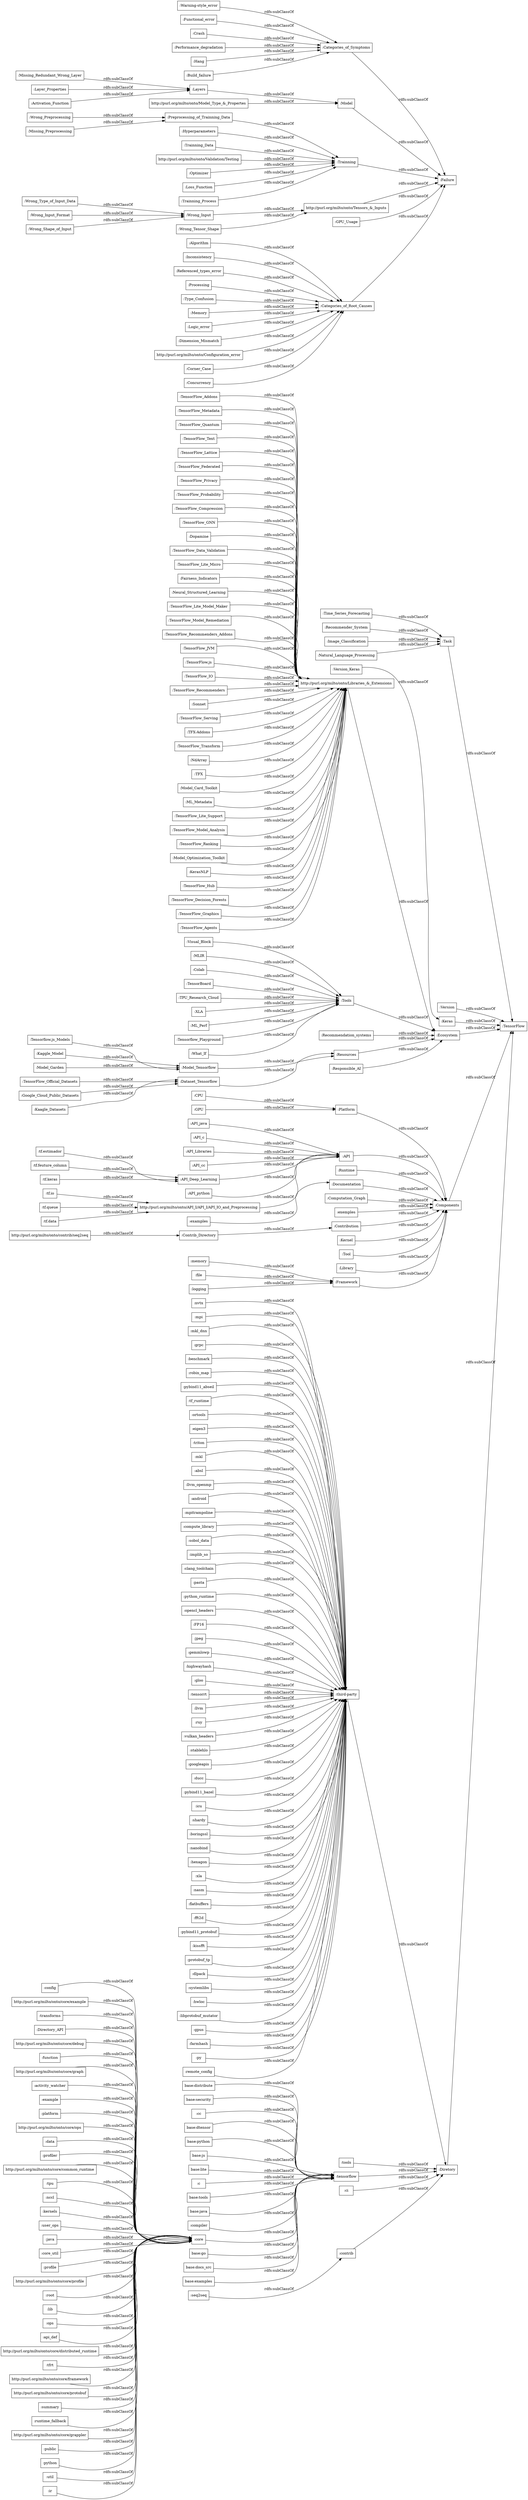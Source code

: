 digraph ar2dtool_diagram { 
rankdir=LR;
size="1000"
node [shape = rectangle, color="black"]; ":compute_library" "http://purl.org/milto/onto/core/common_runtime" ":tpu" "base:lite" ":tf.keras" ":Version_Keras" ":nccl" ":Tools" ":exemples" ":Algorithm" ":file" ":TensorFlow.js" ":c" ":kernels" ":highwayhash" ":contrib" ":Wrong_Shape_of_Input" ":gloo" ":Diretory" ":user_ops" ":Contrib_Directory" ":TensorFlow_IO" ":Documentation" ":tf.data" ":Kernel" ":tensorrt" ":llvm" ":java" ":core_util" ":profile" "http://purl.org/milto/onto/core/profile" ":ci" ":TensorFlow_Recommenders" ":Categories_of_Symptoms" ":Tool" ":ruy" "base:tools" ":Preprocessing_of_Trainning_Data" ":Image_Classification" ":Wrong_Type_of_Input_Data" ":Sonnet" ":vulkan_headers" ":stablehlo" ":Version" ":root" ":Natural_Language_Processing" ":Hyperparameters" ":Library" ":lib" ":ops" "base:java" ":TensorFlow_Serving" ":Model_Garden" ":googleapis" ":ducc" ":api_def" ":Tensorflow.js_Models" "http://purl.org/milto/onto/core/distributed_runtime" ":pybind11_bazel" ":TFX-Addons" ":CPU" ":TensorFlow_Transform" ":GPU" "http://purl.org/milto/onto/Conﬁguration_error" ":icu" ":tf.io" ":tfrt" ":Trainning_Data" ":NdArray" ":Responsible_AI" ":tf.queue" "http://purl.org/milto/onto/core/framework" ":shardy" ":TFX" "http://purl.org/milto/onto/core/protobuf" ":summary" ":boringssl" ":Corner_Case" ":nanobind" ":Model_Card_Toolkit" ":API_cc" ":Contribution" ":ML_Metadata" ":hexagon" ":compiler" ":Tensorflow_Playground" ":xla" ":tf.estimador" ":nasm" ":API_Deep_Learning" ":flatbuffers" ":tf.feuture_column" ":TensorFlow_Lite_Support" ":runtime_fallback" "http://purl.org/milto/onto/Validation/Testing" ":TensorFlow_Model_Analysis" ":fft2d" ":tensorflow" "http://purl.org/milto/onto/contrib/seq2seq" ":Kaagle_Datasets" ":Optimizer" ":pybind11_protobuf" ":Hang" ":TensorFlow_Ranking" "http://purl.org/milto/onto/core/grappler" ":core" ":Wrong_Input" ":Concurrency" ":kissfft" ":Wrong_Input_Format" ":TensorFlow_Official_Datasets" "base:go" ":protobuf_tp" ":Resources" ":Framework" ":Activation_Function" ":Wrong_Preprocessing" ":Task" ":What_If" ":Keras" ":Model_Optimization_Toolkit" ":public" ":dlpack" ":Missing_Preprocessing" ":Inconsistency" ":KerasNLP" ":systemlibs" ":Visual_Block" ":TensorFlow_Hub" ":tools" ":hwloc" ":MLIR" ":libprotobuf_mutator" ":Colab" ":gpus" ":Layers" ":TensorFlow_Decision_Forests" ":TensorFlow_Graphics" ":farmhash" ":Loss_Function" ":Missing_Redundant_Wrong_Layer" ":Trainning_Process" ":py" ":python" ":remote_config" ":API_python" ":Time_Series_Forecasting" ":util" ":Platform" ":nvtx" ":mpi" ":Referenced_types_error" ":TensorFlow_Agents" ":mkl_dnn" ":TensorBoard" ":TensorFlow_Addons" ":Recommender_System" ":grpc" ":ir" ":Build_failure" ":benchmark" ":TensorFlow_Metadata" ":Warning-style_error" ":robin_map" ":logging" ":Model" ":TensorFlow_Quantum" ":config" ":Layer_Properties" ":Processing" ":Type_Confusion" ":Trainning" ":Google_Cloud_Public_Datasets" ":TensorFlow" "base:docs_src" "base:examples" ":pybind11_abseil" ":Memory" ":tf_runtime" ":memory" ":TensorFlow_Text" ":ortools" ":Ecosystem" ":eigen3" "http://purl.org/milto/onto/API_I/API_I/API_IO_and_Preprocessing" ":triton" ":Dataset_Tensorflow" ":TPU_Research_Cloud" ":third-party" ":Failure" ":Categories_of_Root_Causes" "base:distribute" ":TensorFlow_Lattice" ":TensorFlow_Federated" ":TensorFlow_Privacy" ":mkl" ":API" "base:security" ":Kaggle_Model" ":TensorFlow_Probability" "http://purl.org/milto/onto/core/example" ":Functional_error" "http://purl.org/milto/onto/Libraries_&_Extensions" ":transforms" ":Directory_API" ":absl" "http://purl.org/milto/onto/core/debug" ":function" ":Logic_error" ":cc" ":XLA" ":Dimension_Mismatch" ":TensorFlow_Compression" ":Runtime" ":Model_Tensorflow" ":GPU_Usage" ":TensorFlow_GNN" "http://purl.org/milto/onto/Tensors_&_Inputs" ":llvm_openmp" ":API_java" "http://purl.org/milto/onto/core/graph" "http://purl.org/milto/onto/Model_Type_&_Propertes" ":Dopamine" ":activity_watcher" ":example" ":android" ":platform" ":seq2seq" ":mpitrampoline" "http://purl.org/milto/onto/core/ops" ":sobol_data" ":TensorFlow_Data_Validation" ":implib_so" "base:dtensor" ":TensorFlow_Lite_Micro" ":clang_toolchain" "base:python" ":Fairness_Indicators" ":Crash" ":API_c" ":API_Libraries" ":pasta" ":data" ":ML_Perf" ":Performance_degradation" ":Neural_Structured_Learning" ":TensorFlow_Lite_Model_Maker" ":TensorFlow_Model_Remediation" ":python_runtime" ":TensorFlow_Recommenders_Addons" ":opencl_headers" ":FP16" ":Wrong_Tensor_Shape" ":jpeg" ":TensorFlow_JVM" ":Computation_Graph" ":Components" "base:js" ":profiler" ":examples" ":gemmlowp" ":Recommendation_systems" ; /*classes style*/
	"http://purl.org/milto/onto/core/grappler" -> ":core" [ label = "rdfs:subClassOf" ];
	":flatbuffers" -> ":third-party" [ label = "rdfs:subClassOf" ];
	":Trainning_Process" -> ":Trainning" [ label = "rdfs:subClassOf" ];
	":ML_Metadata" -> "http://purl.org/milto/onto/Libraries_&_Extensions" [ label = "rdfs:subClassOf" ];
	":python_runtime" -> ":third-party" [ label = "rdfs:subClassOf" ];
	":TensorFlow_Lite_Micro" -> "http://purl.org/milto/onto/Libraries_&_Extensions" [ label = "rdfs:subClassOf" ];
	":Categories_of_Root_Causes" -> ":Failure" [ label = "rdfs:subClassOf" ];
	":tensorrt" -> ":third-party" [ label = "rdfs:subClassOf" ];
	":profiler" -> ":core" [ label = "rdfs:subClassOf" ];
	":Wrong_Tensor_Shape" -> "http://purl.org/milto/onto/Tensors_&_Inputs" [ label = "rdfs:subClassOf" ];
	":Wrong_Preprocessing" -> ":Preprocessing_of_Trainning_Data" [ label = "rdfs:subClassOf" ];
	":Loss_Function" -> ":Trainning" [ label = "rdfs:subClassOf" ];
	":root" -> ":core" [ label = "rdfs:subClassOf" ];
	":clang_toolchain" -> ":third-party" [ label = "rdfs:subClassOf" ];
	":examples" -> ":Documentation" [ label = "rdfs:subClassOf" ];
	":TensorFlow_GNN" -> "http://purl.org/milto/onto/Libraries_&_Extensions" [ label = "rdfs:subClassOf" ];
	":Task" -> ":TensorFlow" [ label = "rdfs:subClassOf" ];
	":Categories_of_Symptoms" -> ":Failure" [ label = "rdfs:subClassOf" ];
	"http://purl.org/milto/onto/Libraries_&_Extensions" -> ":Ecosystem" [ label = "rdfs:subClassOf" ];
	":exemples" -> ":Components" [ label = "rdfs:subClassOf" ];
	":Version" -> ":TensorFlow" [ label = "rdfs:subClassOf" ];
	":Logic_error" -> ":Categories_of_Root_Causes" [ label = "rdfs:subClassOf" ];
	":fft2d" -> ":third-party" [ label = "rdfs:subClassOf" ];
	"http://purl.org/milto/onto/Tensors_&_Inputs" -> ":Failure" [ label = "rdfs:subClassOf" ];
	":Visual_Block" -> ":Tools" [ label = "rdfs:subClassOf" ];
	":sobol_data" -> ":third-party" [ label = "rdfs:subClassOf" ];
	":tf_runtime" -> ":third-party" [ label = "rdfs:subClassOf" ];
	":Trainning_Data" -> ":Trainning" [ label = "rdfs:subClassOf" ];
	":robin_map" -> ":third-party" [ label = "rdfs:subClassOf" ];
	":API_cc" -> ":API" [ label = "rdfs:subClassOf" ];
	":triton" -> ":third-party" [ label = "rdfs:subClassOf" ];
	":Natural_Language_Processing" -> ":Task" [ label = "rdfs:subClassOf" ];
	":TensorFlow_Hub" -> "http://purl.org/milto/onto/Libraries_&_Extensions" [ label = "rdfs:subClassOf" ];
	"http://purl.org/milto/onto/core/graph" -> ":core" [ label = "rdfs:subClassOf" ];
	":benchmark" -> ":third-party" [ label = "rdfs:subClassOf" ];
	":python" -> ":core" [ label = "rdfs:subClassOf" ];
	":MLIR" -> ":Tools" [ label = "rdfs:subClassOf" ];
	":TFX-Addons" -> "http://purl.org/milto/onto/Libraries_&_Extensions" [ label = "rdfs:subClassOf" ];
	":kissfft" -> ":third-party" [ label = "rdfs:subClassOf" ];
	":nanobind" -> ":third-party" [ label = "rdfs:subClassOf" ];
	":Version_Keras" -> ":Keras" [ label = "rdfs:subClassOf" ];
	":kernels" -> ":core" [ label = "rdfs:subClassOf" ];
	":Kaagle_Datasets" -> ":Dataset_Tensorflow" [ label = "rdfs:subClassOf" ];
	":TensorFlow_JVM" -> "http://purl.org/milto/onto/Libraries_&_Extensions" [ label = "rdfs:subClassOf" ];
	":KerasNLP" -> "http://purl.org/milto/onto/Libraries_&_Extensions" [ label = "rdfs:subClassOf" ];
	":hwloc" -> ":third-party" [ label = "rdfs:subClassOf" ];
	":Activation_Function" -> ":Layers" [ label = "rdfs:subClassOf" ];
	":Neural_Structured_Learning" -> "http://purl.org/milto/onto/Libraries_&_Extensions" [ label = "rdfs:subClassOf" ];
	":stablehlo" -> ":third-party" [ label = "rdfs:subClassOf" ];
	":Inconsistency" -> ":Categories_of_Root_Causes" [ label = "rdfs:subClassOf" ];
	"http://purl.org/milto/onto/Model_Type_&_Propertes" -> ":Model" [ label = "rdfs:subClassOf" ];
	":eigen3" -> ":third-party" [ label = "rdfs:subClassOf" ];
	":Hang" -> ":Categories_of_Symptoms" [ label = "rdfs:subClassOf" ];
	":Processing" -> ":Categories_of_Root_Causes" [ label = "rdfs:subClassOf" ];
	":tf.estimador" -> ":API_Deep_Learning" [ label = "rdfs:subClassOf" ];
	":util" -> ":core" [ label = "rdfs:subClassOf" ];
	":mpitrampoline" -> ":third-party" [ label = "rdfs:subClassOf" ];
	":TensorFlow_Recommenders" -> "http://purl.org/milto/onto/Libraries_&_Extensions" [ label = "rdfs:subClassOf" ];
	":lib" -> ":core" [ label = "rdfs:subClassOf" ];
	":ML_Perf" -> ":Tools" [ label = "rdfs:subClassOf" ];
	":CPU" -> ":Platform" [ label = "rdfs:subClassOf" ];
	":nasm" -> ":third-party" [ label = "rdfs:subClassOf" ];
	":API_Deep_Learning" -> ":API" [ label = "rdfs:subClassOf" ];
	":Platform" -> ":Components" [ label = "rdfs:subClassOf" ];
	":Sonnet" -> "http://purl.org/milto/onto/Libraries_&_Extensions" [ label = "rdfs:subClassOf" ];
	":protobuf_tp" -> ":third-party" [ label = "rdfs:subClassOf" ];
	":Kaggle_Model" -> ":Model_Tensorflow" [ label = "rdfs:subClassOf" ];
	":Functional_error" -> ":Categories_of_Symptoms" [ label = "rdfs:subClassOf" ];
	":Wrong_Type_of_Input_Data" -> ":Wrong_Input" [ label = "rdfs:subClassOf" ];
	":tf.queue" -> "http://purl.org/milto/onto/API_I/API_I/API_IO_and_Preprocessing" [ label = "rdfs:subClassOf" ];
	":Computation_Graph" -> ":Components" [ label = "rdfs:subClassOf" ];
	":Image_Classification" -> ":Task" [ label = "rdfs:subClassOf" ];
	":Dataset_Tensorflow" -> ":Resources" [ label = "rdfs:subClassOf" ];
	":Framework" -> ":Components" [ label = "rdfs:subClassOf" ];
	":tpu" -> ":core" [ label = "rdfs:subClassOf" ];
	":Tensorflow_Playground" -> ":Tools" [ label = "rdfs:subClassOf" ];
	":What_If" -> ":Tools" [ label = "rdfs:subClassOf" ];
	":py" -> ":third-party" [ label = "rdfs:subClassOf" ];
	":Performance_degradation" -> ":Categories_of_Symptoms" [ label = "rdfs:subClassOf" ];
	":Optimizer" -> ":Trainning" [ label = "rdfs:subClassOf" ];
	":GPU" -> ":Platform" [ label = "rdfs:subClassOf" ];
	":TensorFlow_Graphics" -> "http://purl.org/milto/onto/Libraries_&_Extensions" [ label = "rdfs:subClassOf" ];
	":public" -> ":core" [ label = "rdfs:subClassOf" ];
	"http://purl.org/milto/onto/core/ops" -> ":core" [ label = "rdfs:subClassOf" ];
	":pybind11_abseil" -> ":third-party" [ label = "rdfs:subClassOf" ];
	":TensorFlow_Model_Analysis" -> "http://purl.org/milto/onto/Libraries_&_Extensions" [ label = "rdfs:subClassOf" ];
	":TPU_Research_Cloud" -> ":Tools" [ label = "rdfs:subClassOf" ];
	":Fairness_Indicators" -> "http://purl.org/milto/onto/Libraries_&_Extensions" [ label = "rdfs:subClassOf" ];
	":function" -> ":core" [ label = "rdfs:subClassOf" ];
	":Crash" -> ":Categories_of_Symptoms" [ label = "rdfs:subClassOf" ];
	":pybind11_protobuf" -> ":third-party" [ label = "rdfs:subClassOf" ];
	":Preprocessing_of_Trainning_Data" -> ":Trainning" [ label = "rdfs:subClassOf" ];
	":jpeg" -> ":third-party" [ label = "rdfs:subClassOf" ];
	":TensorFlow_Federated" -> "http://purl.org/milto/onto/Libraries_&_Extensions" [ label = "rdfs:subClassOf" ];
	":Memory" -> ":Categories_of_Root_Causes" [ label = "rdfs:subClassOf" ];
	":TensorFlow_Lite_Model_Maker" -> "http://purl.org/milto/onto/Libraries_&_Extensions" [ label = "rdfs:subClassOf" ];
	":TensorFlow_Quantum" -> "http://purl.org/milto/onto/Libraries_&_Extensions" [ label = "rdfs:subClassOf" ];
	":absl" -> ":third-party" [ label = "rdfs:subClassOf" ];
	":Google_Cloud_Public_Datasets" -> ":Dataset_Tensorflow" [ label = "rdfs:subClassOf" ];
	":ortools" -> ":third-party" [ label = "rdfs:subClassOf" ];
	":dlpack" -> ":third-party" [ label = "rdfs:subClassOf" ];
	":example" -> ":core" [ label = "rdfs:subClassOf" ];
	":ducc" -> ":third-party" [ label = "rdfs:subClassOf" ];
	":ops" -> ":core" [ label = "rdfs:subClassOf" ];
	":cc" -> ":tensorflow" [ label = "rdfs:subClassOf" ];
	":user_ops" -> ":core" [ label = "rdfs:subClassOf" ];
	":Tensorflow.js_Models" -> ":Model_Tensorflow" [ label = "rdfs:subClassOf" ];
	":gloo" -> ":third-party" [ label = "rdfs:subClassOf" ];
	":compiler" -> ":tensorflow" [ label = "rdfs:subClassOf" ];
	":Corner_Case" -> ":Categories_of_Root_Causes" [ label = "rdfs:subClassOf" ];
	":Directory_API" -> ":core" [ label = "rdfs:subClassOf" ];
	":Warning-style_error" -> ":Categories_of_Symptoms" [ label = "rdfs:subClassOf" ];
	":TensorFlow_Data_Validation" -> "http://purl.org/milto/onto/Libraries_&_Extensions" [ label = "rdfs:subClassOf" ];
	":Tools" -> ":Ecosystem" [ label = "rdfs:subClassOf" ];
	":config" -> ":core" [ label = "rdfs:subClassOf" ];
	"base:security" -> ":tensorflow" [ label = "rdfs:subClassOf" ];
	":java" -> ":core" [ label = "rdfs:subClassOf" ];
	":TensorFlow_Lite_Support" -> "http://purl.org/milto/onto/Libraries_&_Extensions" [ label = "rdfs:subClassOf" ];
	":Dopamine" -> "http://purl.org/milto/onto/Libraries_&_Extensions" [ label = "rdfs:subClassOf" ];
	":file" -> ":Framework" [ label = "rdfs:subClassOf" ];
	":TensorFlow_Agents" -> "http://purl.org/milto/onto/Libraries_&_Extensions" [ label = "rdfs:subClassOf" ];
	"http://purl.org/milto/onto/core/protobuf" -> ":core" [ label = "rdfs:subClassOf" ];
	"http://purl.org/milto/onto/Conﬁguration_error" -> ":Categories_of_Root_Causes" [ label = "rdfs:subClassOf" ];
	":Contribution" -> ":Components" [ label = "rdfs:subClassOf" ];
	":Tool" -> ":Components" [ label = "rdfs:subClassOf" ];
	":core" -> ":tensorflow" [ label = "rdfs:subClassOf" ];
	":TensorFlow_Serving" -> "http://purl.org/milto/onto/Libraries_&_Extensions" [ label = "rdfs:subClassOf" ];
	":profile" -> ":core" [ label = "rdfs:subClassOf" ];
	":transforms" -> ":core" [ label = "rdfs:subClassOf" ];
	":Missing_Redundant_Wrong_Layer" -> ":Layers" [ label = "rdfs:subClassOf" ];
	":xla" -> ":third-party" [ label = "rdfs:subClassOf" ];
	":Resources" -> ":Ecosystem" [ label = "rdfs:subClassOf" ];
	":Hyperparameters" -> ":Trainning" [ label = "rdfs:subClassOf" ];
	":TensorFlow_Probability" -> "http://purl.org/milto/onto/Libraries_&_Extensions" [ label = "rdfs:subClassOf" ];
	":Documentation" -> ":Components" [ label = "rdfs:subClassOf" ];
	"base:java" -> ":tensorflow" [ label = "rdfs:subClassOf" ];
	":Type_Confusion" -> ":Categories_of_Root_Causes" [ label = "rdfs:subClassOf" ];
	":Layers" -> ":Model" [ label = "rdfs:subClassOf" ];
	"base:distribute" -> ":tensorflow" [ label = "rdfs:subClassOf" ];
	":api_def" -> ":core" [ label = "rdfs:subClassOf" ];
	":tensorflow" -> ":Diretory" [ label = "rdfs:subClassOf" ];
	":icu" -> ":third-party" [ label = "rdfs:subClassOf" ];
	":Trainning" -> ":Failure" [ label = "rdfs:subClassOf" ];
	":mpi" -> ":third-party" [ label = "rdfs:subClassOf" ];
	"base:tools" -> ":tensorflow" [ label = "rdfs:subClassOf" ];
	":c" -> ":tensorflow" [ label = "rdfs:subClassOf" ];
	":tfrt" -> ":core" [ label = "rdfs:subClassOf" ];
	":API_Libraries" -> ":API" [ label = "rdfs:subClassOf" ];
	":TensorFlow_Addons" -> "http://purl.org/milto/onto/Libraries_&_Extensions" [ label = "rdfs:subClassOf" ];
	":Recommender_System" -> ":Task" [ label = "rdfs:subClassOf" ];
	":memory" -> ":Framework" [ label = "rdfs:subClassOf" ];
	":llvm" -> ":third-party" [ label = "rdfs:subClassOf" ];
	":shardy" -> ":third-party" [ label = "rdfs:subClassOf" ];
	":opencl_headers" -> ":third-party" [ label = "rdfs:subClassOf" ];
	":Model_Card_Toolkit" -> "http://purl.org/milto/onto/Libraries_&_Extensions" [ label = "rdfs:subClassOf" ];
	":Time_Series_Forecasting" -> ":Task" [ label = "rdfs:subClassOf" ];
	":TensorBoard" -> ":Tools" [ label = "rdfs:subClassOf" ];
	":pasta" -> ":third-party" [ label = "rdfs:subClassOf" ];
	":TensorFlow_Decision_Forests" -> "http://purl.org/milto/onto/Libraries_&_Extensions" [ label = "rdfs:subClassOf" ];
	":API" -> ":Components" [ label = "rdfs:subClassOf" ];
	":googleapis" -> ":third-party" [ label = "rdfs:subClassOf" ];
	":Recommendation_systems" -> ":Ecosystem" [ label = "rdfs:subClassOf" ];
	":runtime_fallback" -> ":core" [ label = "rdfs:subClassOf" ];
	":TensorFlow_IO" -> "http://purl.org/milto/onto/Libraries_&_Extensions" [ label = "rdfs:subClassOf" ];
	":gemmlowp" -> ":third-party" [ label = "rdfs:subClassOf" ];
	":TensorFlow_Official_Datasets" -> ":Dataset_Tensorflow" [ label = "rdfs:subClassOf" ];
	":FP16" -> ":third-party" [ label = "rdfs:subClassOf" ];
	":TensorFlow_Recommenders_Addons" -> "http://purl.org/milto/onto/Libraries_&_Extensions" [ label = "rdfs:subClassOf" ];
	":tools" -> ":Diretory" [ label = "rdfs:subClassOf" ];
	":llvm_openmp" -> ":third-party" [ label = "rdfs:subClassOf" ];
	":Kernel" -> ":Components" [ label = "rdfs:subClassOf" ];
	":mkl_dnn" -> ":third-party" [ label = "rdfs:subClassOf" ];
	":TFX" -> "http://purl.org/milto/onto/Libraries_&_Extensions" [ label = "rdfs:subClassOf" ];
	":mkl" -> ":third-party" [ label = "rdfs:subClassOf" ];
	"http://purl.org/milto/onto/Validation/Testing" -> ":Trainning" [ label = "rdfs:subClassOf" ];
	":nvtx" -> ":third-party" [ label = "rdfs:subClassOf" ];
	":Algorithm" -> ":Categories_of_Root_Causes" [ label = "rdfs:subClassOf" ];
	":NdArray" -> "http://purl.org/milto/onto/Libraries_&_Extensions" [ label = "rdfs:subClassOf" ];
	":Runtime" -> ":Components" [ label = "rdfs:subClassOf" ];
	":Ecosystem" -> ":TensorFlow" [ label = "rdfs:subClassOf" ];
	":Keras" -> ":TensorFlow" [ label = "rdfs:subClassOf" ];
	":compute_library" -> ":third-party" [ label = "rdfs:subClassOf" ];
	":ci" -> ":Diretory" [ label = "rdfs:subClassOf" ];
	"base:dtensor" -> ":tensorflow" [ label = "rdfs:subClassOf" ];
	":implib_so" -> ":third-party" [ label = "rdfs:subClassOf" ];
	":TensorFlow_Model_Remediation" -> "http://purl.org/milto/onto/Libraries_&_Extensions" [ label = "rdfs:subClassOf" ];
	":TensorFlow_Compression" -> "http://purl.org/milto/onto/Libraries_&_Extensions" [ label = "rdfs:subClassOf" ];
	":seq2seq" -> ":contrib" [ label = "rdfs:subClassOf" ];
	":pybind11_bazel" -> ":third-party" [ label = "rdfs:subClassOf" ];
	":TensorFlow_Lattice" -> "http://purl.org/milto/onto/Libraries_&_Extensions" [ label = "rdfs:subClassOf" ];
	":farmhash" -> ":third-party" [ label = "rdfs:subClassOf" ];
	":summary" -> ":core" [ label = "rdfs:subClassOf" ];
	"http://purl.org/milto/onto/API_I/API_I/API_IO_and_Preprocessing" -> ":API" [ label = "rdfs:subClassOf" ];
	":android" -> ":third-party" [ label = "rdfs:subClassOf" ];
	"http://purl.org/milto/onto/contrib/seq2seq" -> ":Contrib_Directory" [ label = "rdfs:subClassOf" ];
	":GPU_Usage" -> ":Failure" [ label = "rdfs:subClassOf" ];
	"base:examples" -> ":tensorflow" [ label = "rdfs:subClassOf" ];
	":logging" -> ":Framework" [ label = "rdfs:subClassOf" ];
	"http://purl.org/milto/onto/core/distributed_runtime" -> ":core" [ label = "rdfs:subClassOf" ];
	"http://purl.org/milto/onto/core/example" -> ":core" [ label = "rdfs:subClassOf" ];
	":grpc" -> ":third-party" [ label = "rdfs:subClassOf" ];
	":Wrong_Input" -> "http://purl.org/milto/onto/Tensors_&_Inputs" [ label = "rdfs:subClassOf" ];
	":TensorFlow_Privacy" -> "http://purl.org/milto/onto/Libraries_&_Extensions" [ label = "rdfs:subClassOf" ];
	":ruy" -> ":third-party" [ label = "rdfs:subClassOf" ];
	":Model" -> ":Failure" [ label = "rdfs:subClassOf" ];
	":Diretory" -> ":TensorFlow" [ label = "rdfs:subClassOf" ];
	":Dimension_Mismatch" -> ":Categories_of_Root_Causes" [ label = "rdfs:subClassOf" ];
	":tf.data" -> "http://purl.org/milto/onto/API_I/API_I/API_IO_and_Preprocessing" [ label = "rdfs:subClassOf" ];
	"base:docs_src" -> ":tensorflow" [ label = "rdfs:subClassOf" ];
	":core_util" -> ":core" [ label = "rdfs:subClassOf" ];
	":Colab" -> ":Tools" [ label = "rdfs:subClassOf" ];
	":Referenced_types_error" -> ":Categories_of_Root_Causes" [ label = "rdfs:subClassOf" ];
	":boringssl" -> ":third-party" [ label = "rdfs:subClassOf" ];
	":systemlibs" -> ":third-party" [ label = "rdfs:subClassOf" ];
	":XLA" -> ":Tools" [ label = "rdfs:subClassOf" ];
	":API_c" -> ":API" [ label = "rdfs:subClassOf" ];
	"base:python" -> ":tensorflow" [ label = "rdfs:subClassOf" ];
	":Responsible_AI" -> ":Ecosystem" [ label = "rdfs:subClassOf" ];
	":tf.keras" -> ":API_Deep_Learning" [ label = "rdfs:subClassOf" ];
	":vulkan_headers" -> ":third-party" [ label = "rdfs:subClassOf" ];
	":Missing_Preprocessing" -> ":Preprocessing_of_Trainning_Data" [ label = "rdfs:subClassOf" ];
	":Model_Tensorflow" -> ":Resources" [ label = "rdfs:subClassOf" ];
	":gpus" -> ":third-party" [ label = "rdfs:subClassOf" ];
	":Build_failure" -> ":Categories_of_Symptoms" [ label = "rdfs:subClassOf" ];
	"http://purl.org/milto/onto/core/common_runtime" -> ":core" [ label = "rdfs:subClassOf" ];
	":remote_config" -> ":third-party" [ label = "rdfs:subClassOf" ];
	":API_python" -> ":API" [ label = "rdfs:subClassOf" ];
	"http://purl.org/milto/onto/core/profile" -> ":core" [ label = "rdfs:subClassOf" ];
	"http://purl.org/milto/onto/core/debug" -> ":core" [ label = "rdfs:subClassOf" ];
	":TensorFlow_Text" -> "http://purl.org/milto/onto/Libraries_&_Extensions" [ label = "rdfs:subClassOf" ];
	"base:lite" -> ":tensorflow" [ label = "rdfs:subClassOf" ];
	"base:js" -> ":tensorflow" [ label = "rdfs:subClassOf" ];
	":TensorFlow_Metadata" -> "http://purl.org/milto/onto/Libraries_&_Extensions" [ label = "rdfs:subClassOf" ];
	"http://purl.org/milto/onto/core/framework" -> ":core" [ label = "rdfs:subClassOf" ];
	":tf.feuture_column" -> ":API_Deep_Learning" [ label = "rdfs:subClassOf" ];
	":highwayhash" -> ":third-party" [ label = "rdfs:subClassOf" ];
	":platform" -> ":core" [ label = "rdfs:subClassOf" ];
	":Wrong_Shape_of_Input" -> ":Wrong_Input" [ label = "rdfs:subClassOf" ];
	":Model_Optimization_Toolkit" -> "http://purl.org/milto/onto/Libraries_&_Extensions" [ label = "rdfs:subClassOf" ];
	":Wrong_Input_Format" -> ":Wrong_Input" [ label = "rdfs:subClassOf" ];
	":TensorFlow.js" -> "http://purl.org/milto/onto/Libraries_&_Extensions" [ label = "rdfs:subClassOf" ];
	":data" -> ":core" [ label = "rdfs:subClassOf" ];
	":libprotobuf_mutator" -> ":third-party" [ label = "rdfs:subClassOf" ];
	":Components" -> ":TensorFlow" [ label = "rdfs:subClassOf" ];
	":Concurrency" -> ":Categories_of_Root_Causes" [ label = "rdfs:subClassOf" ];
	":Library" -> ":Components" [ label = "rdfs:subClassOf" ];
	":TensorFlow_Ranking" -> "http://purl.org/milto/onto/Libraries_&_Extensions" [ label = "rdfs:subClassOf" ];
	":TensorFlow_Transform" -> "http://purl.org/milto/onto/Libraries_&_Extensions" [ label = "rdfs:subClassOf" ];
	"base:go" -> ":tensorflow" [ label = "rdfs:subClassOf" ];
	":Layer_Properties" -> ":Layers" [ label = "rdfs:subClassOf" ];
	":API_java" -> ":API" [ label = "rdfs:subClassOf" ];
	":ir" -> ":core" [ label = "rdfs:subClassOf" ];
	":Contrib_Directory" -> ":Contribution" [ label = "rdfs:subClassOf" ];
	":Model_Garden" -> ":Model_Tensorflow" [ label = "rdfs:subClassOf" ];
	":third-party" -> ":Diretory" [ label = "rdfs:subClassOf" ];
	":nccl" -> ":core" [ label = "rdfs:subClassOf" ];
	":contrib" -> ":Diretory" [ label = "rdfs:subClassOf" ];
	":activity_watcher" -> ":core" [ label = "rdfs:subClassOf" ];
	":hexagon" -> ":third-party" [ label = "rdfs:subClassOf" ];
	":tf.io" -> "http://purl.org/milto/onto/API_I/API_I/API_IO_and_Preprocessing" [ label = "rdfs:subClassOf" ];

}
